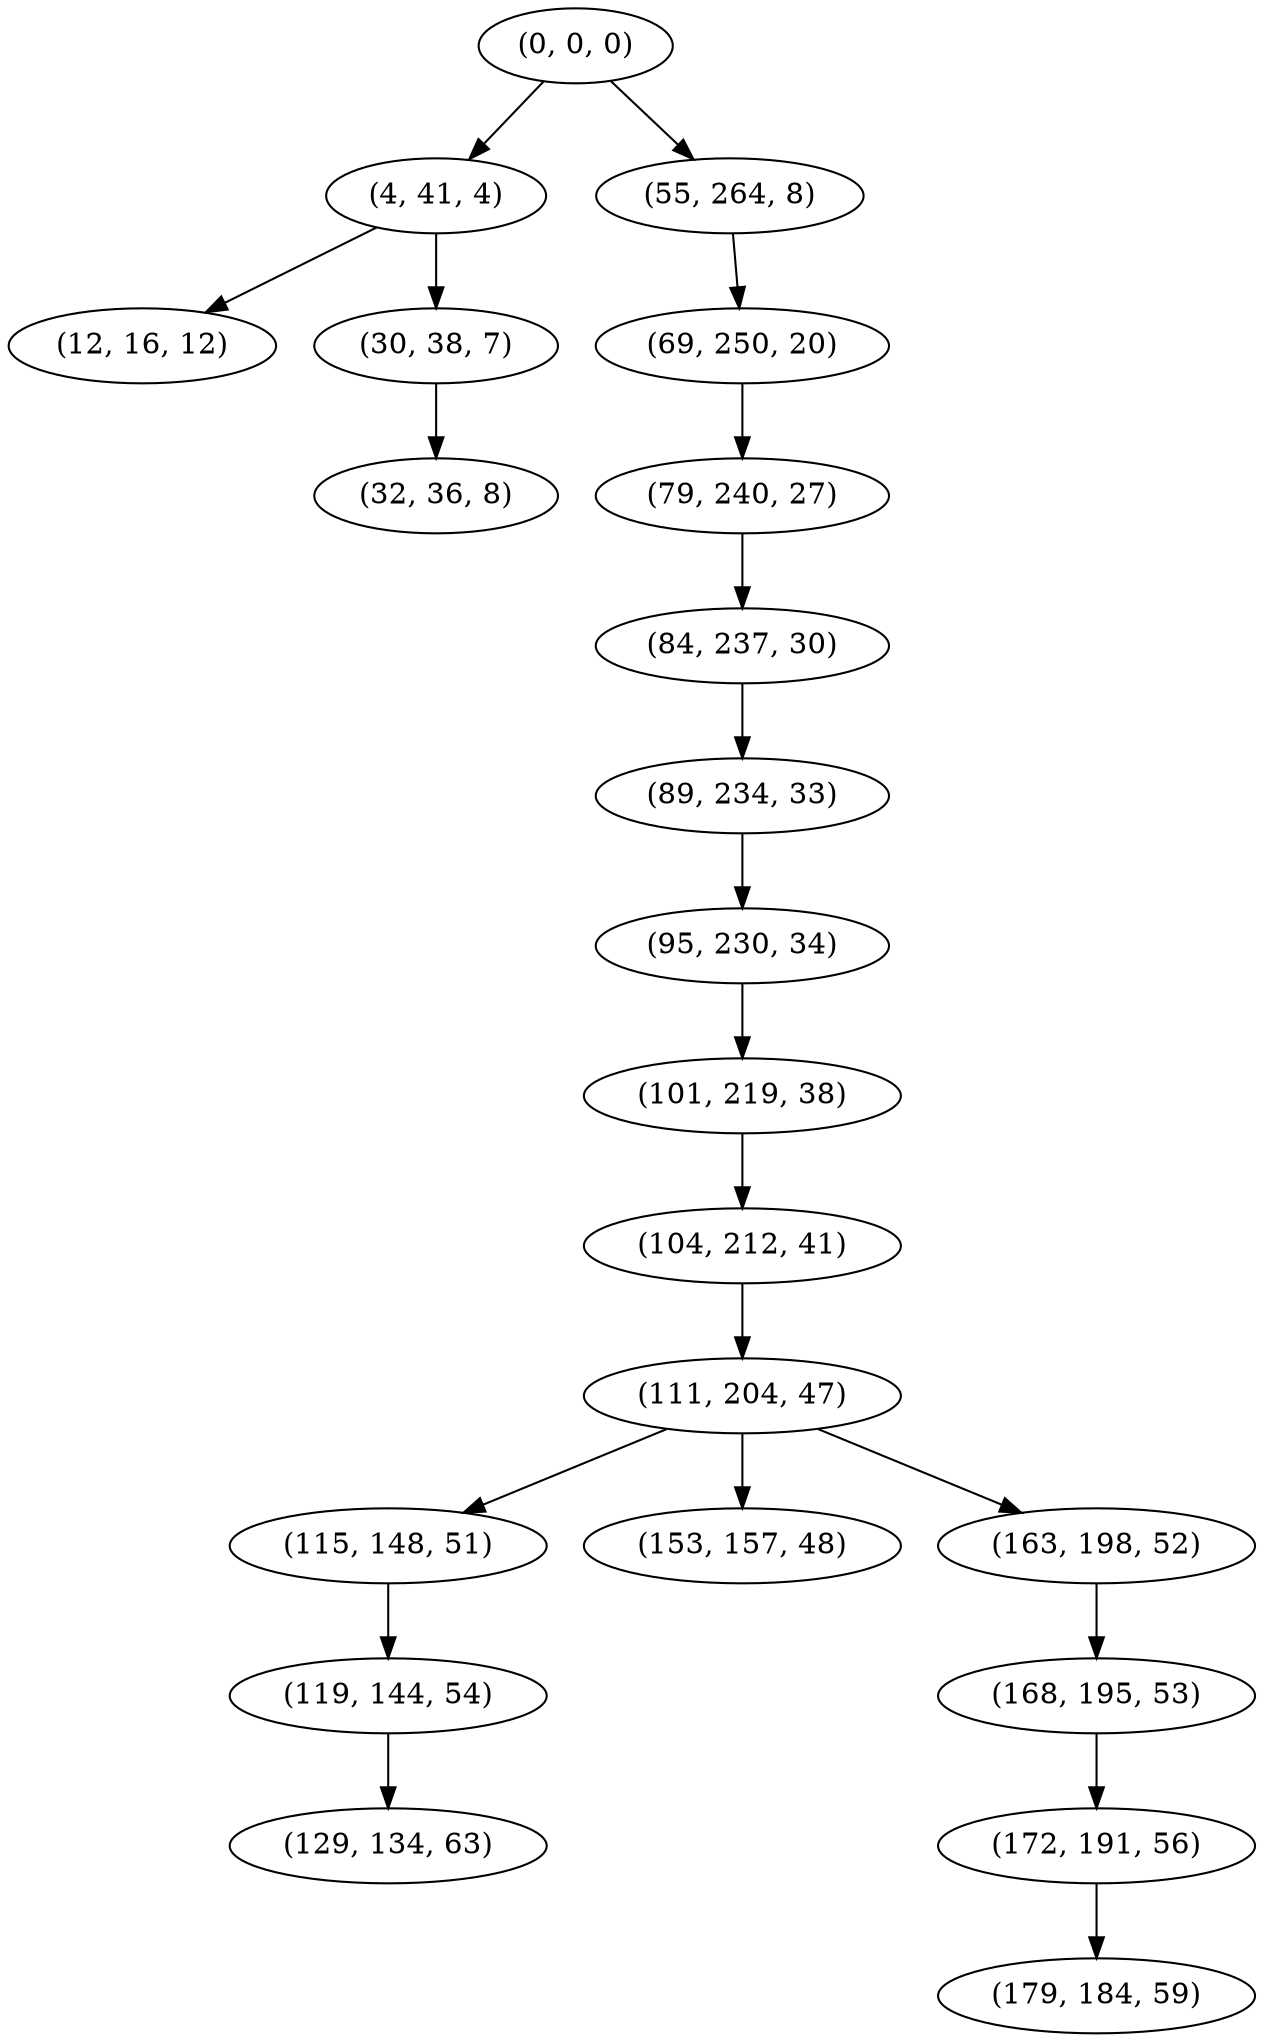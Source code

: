 digraph tree {
    "(0, 0, 0)";
    "(4, 41, 4)";
    "(12, 16, 12)";
    "(30, 38, 7)";
    "(32, 36, 8)";
    "(55, 264, 8)";
    "(69, 250, 20)";
    "(79, 240, 27)";
    "(84, 237, 30)";
    "(89, 234, 33)";
    "(95, 230, 34)";
    "(101, 219, 38)";
    "(104, 212, 41)";
    "(111, 204, 47)";
    "(115, 148, 51)";
    "(119, 144, 54)";
    "(129, 134, 63)";
    "(153, 157, 48)";
    "(163, 198, 52)";
    "(168, 195, 53)";
    "(172, 191, 56)";
    "(179, 184, 59)";
    "(0, 0, 0)" -> "(4, 41, 4)";
    "(0, 0, 0)" -> "(55, 264, 8)";
    "(4, 41, 4)" -> "(12, 16, 12)";
    "(4, 41, 4)" -> "(30, 38, 7)";
    "(30, 38, 7)" -> "(32, 36, 8)";
    "(55, 264, 8)" -> "(69, 250, 20)";
    "(69, 250, 20)" -> "(79, 240, 27)";
    "(79, 240, 27)" -> "(84, 237, 30)";
    "(84, 237, 30)" -> "(89, 234, 33)";
    "(89, 234, 33)" -> "(95, 230, 34)";
    "(95, 230, 34)" -> "(101, 219, 38)";
    "(101, 219, 38)" -> "(104, 212, 41)";
    "(104, 212, 41)" -> "(111, 204, 47)";
    "(111, 204, 47)" -> "(115, 148, 51)";
    "(111, 204, 47)" -> "(153, 157, 48)";
    "(111, 204, 47)" -> "(163, 198, 52)";
    "(115, 148, 51)" -> "(119, 144, 54)";
    "(119, 144, 54)" -> "(129, 134, 63)";
    "(163, 198, 52)" -> "(168, 195, 53)";
    "(168, 195, 53)" -> "(172, 191, 56)";
    "(172, 191, 56)" -> "(179, 184, 59)";
}
